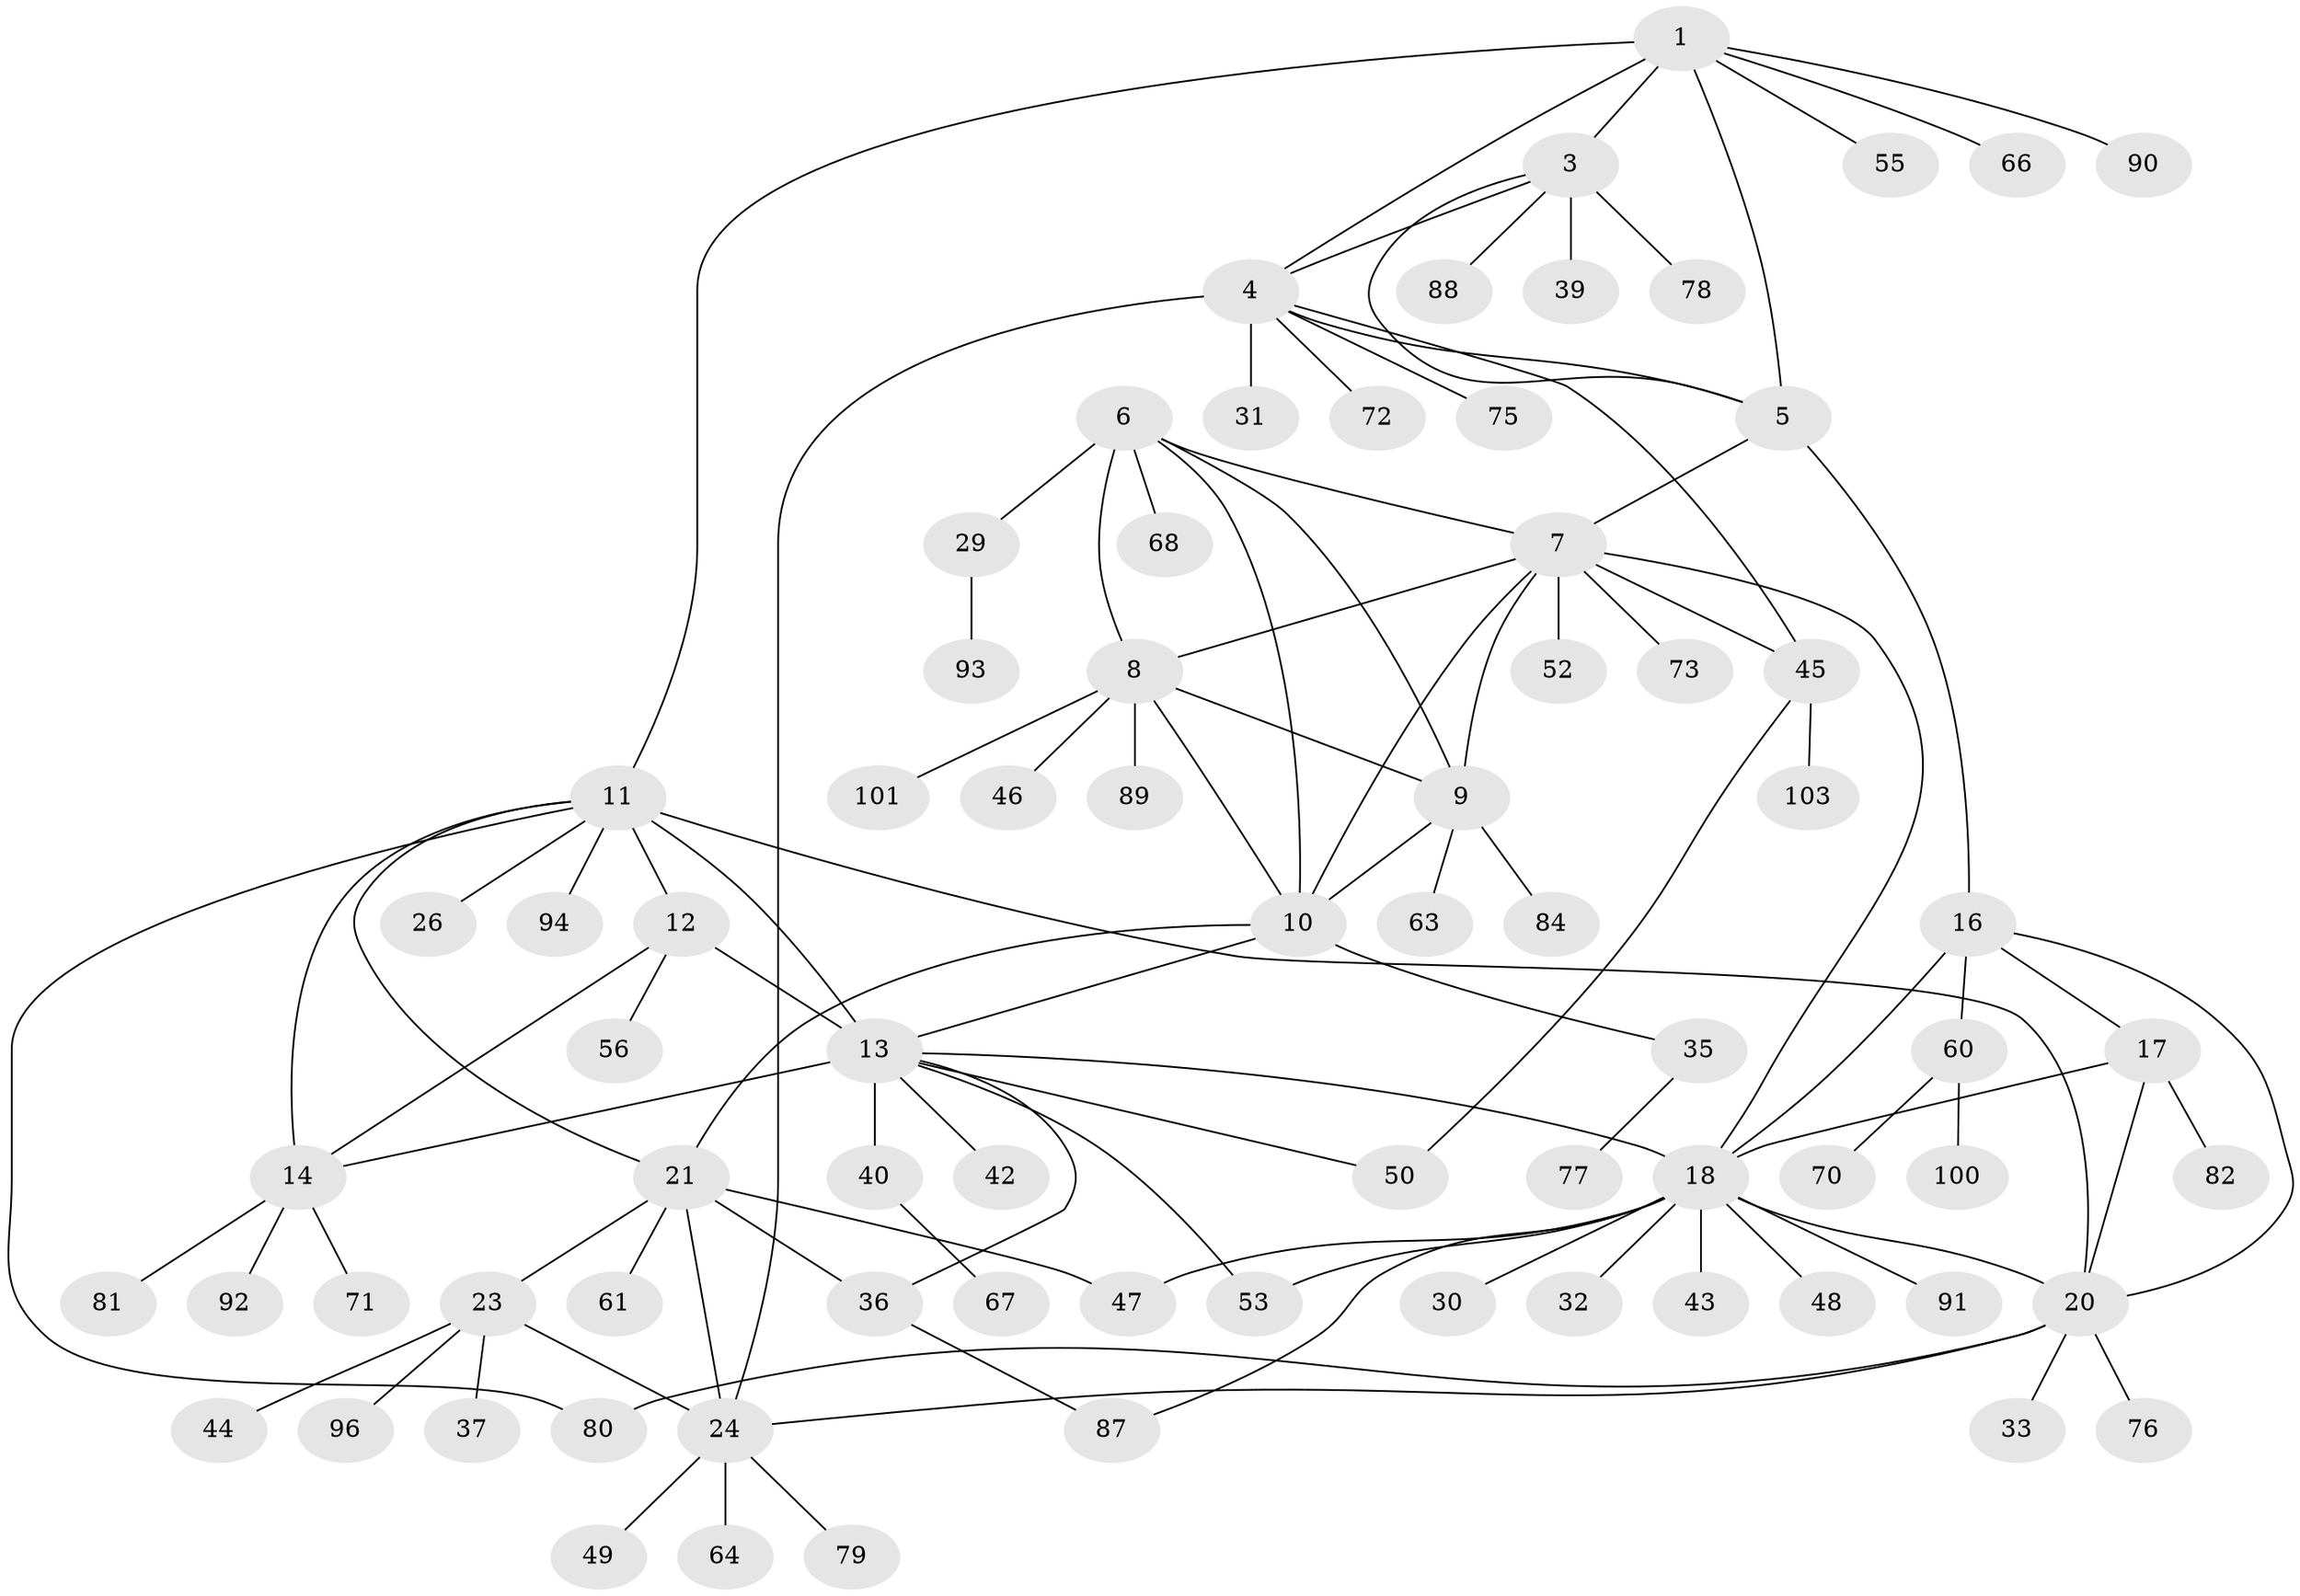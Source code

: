 // original degree distribution, {7: 0.06796116504854369, 5: 0.02912621359223301, 10: 0.019417475728155338, 6: 0.038834951456310676, 9: 0.009708737864077669, 8: 0.05825242718446602, 11: 0.019417475728155338, 4: 0.009708737864077669, 1: 0.5533980582524272, 2: 0.13592233009708737, 3: 0.05825242718446602}
// Generated by graph-tools (version 1.1) at 2025/42/03/06/25 10:42:12]
// undirected, 76 vertices, 105 edges
graph export_dot {
graph [start="1"]
  node [color=gray90,style=filled];
  1 [super="+2"];
  3 [super="+65"];
  4 [super="+57"];
  5;
  6 [super="+28"];
  7 [super="+59"];
  8 [super="+102"];
  9 [super="+51"];
  10 [super="+86"];
  11 [super="+58"];
  12 [super="+83"];
  13 [super="+15"];
  14 [super="+99"];
  16 [super="+27"];
  17 [super="+97"];
  18 [super="+19"];
  20 [super="+34"];
  21 [super="+22"];
  23 [super="+95"];
  24 [super="+25"];
  26;
  29;
  30;
  31;
  32;
  33;
  35 [super="+74"];
  36 [super="+38"];
  37 [super="+41"];
  39;
  40 [super="+62"];
  42;
  43;
  44;
  45 [super="+54"];
  46;
  47;
  48;
  49;
  50;
  52;
  53 [super="+98"];
  55 [super="+69"];
  56;
  60;
  61;
  63;
  64 [super="+85"];
  66;
  67;
  68;
  70;
  71;
  72;
  73;
  75;
  76;
  77;
  78;
  79;
  80;
  81;
  82;
  84;
  87;
  88;
  89;
  90;
  91;
  92;
  93;
  94;
  96;
  100;
  101;
  103;
  1 -- 3 [weight=2];
  1 -- 4 [weight=2];
  1 -- 5 [weight=2];
  1 -- 55;
  1 -- 66;
  1 -- 90;
  1 -- 11;
  3 -- 4;
  3 -- 5;
  3 -- 39;
  3 -- 78;
  3 -- 88;
  4 -- 5;
  4 -- 24 [weight=2];
  4 -- 31;
  4 -- 45;
  4 -- 72;
  4 -- 75;
  5 -- 7;
  5 -- 16;
  6 -- 7;
  6 -- 8;
  6 -- 9;
  6 -- 10;
  6 -- 29;
  6 -- 68;
  7 -- 8;
  7 -- 9;
  7 -- 10;
  7 -- 45;
  7 -- 52;
  7 -- 18;
  7 -- 73;
  8 -- 9;
  8 -- 10;
  8 -- 46;
  8 -- 89;
  8 -- 101;
  9 -- 10;
  9 -- 84;
  9 -- 63;
  10 -- 13;
  10 -- 35;
  10 -- 21;
  11 -- 12;
  11 -- 13 [weight=2];
  11 -- 14;
  11 -- 21;
  11 -- 26;
  11 -- 80;
  11 -- 94;
  11 -- 20;
  12 -- 13 [weight=2];
  12 -- 14;
  12 -- 56;
  13 -- 14 [weight=2];
  13 -- 36;
  13 -- 40;
  13 -- 42;
  13 -- 50;
  13 -- 18;
  13 -- 53;
  14 -- 71;
  14 -- 81;
  14 -- 92;
  16 -- 17;
  16 -- 18 [weight=2];
  16 -- 20;
  16 -- 60;
  17 -- 18 [weight=2];
  17 -- 20;
  17 -- 82;
  18 -- 20 [weight=2];
  18 -- 30;
  18 -- 32;
  18 -- 53;
  18 -- 91;
  18 -- 43;
  18 -- 47;
  18 -- 48;
  18 -- 87;
  20 -- 33;
  20 -- 76;
  20 -- 24;
  20 -- 80;
  21 -- 23 [weight=2];
  21 -- 24 [weight=4];
  21 -- 47;
  21 -- 36;
  21 -- 61;
  23 -- 24 [weight=2];
  23 -- 37;
  23 -- 44;
  23 -- 96;
  24 -- 49;
  24 -- 79;
  24 -- 64;
  29 -- 93;
  35 -- 77;
  36 -- 87;
  40 -- 67;
  45 -- 50;
  45 -- 103;
  60 -- 70;
  60 -- 100;
}
